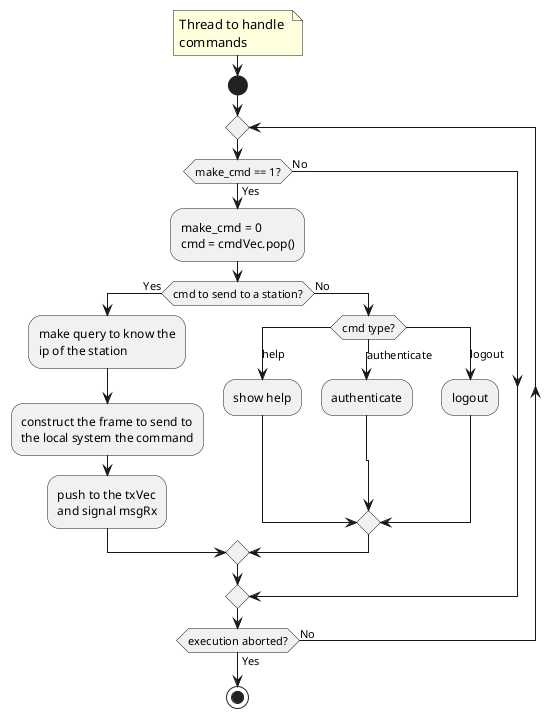 @startuml
'-----------------------
  note right
    Thread to handle 
    commands
  end note
'-----------------------
start
    repeat
        if(make_cmd == 1?) then (Yes)
            :make_cmd = 0
            cmd = cmdVec.pop();
            if(cmd to send to a station?) then (Yes)
                :make query to know the 
                ip of the station;
                :construct the frame to send to
                the local system the command;
                :push to the txVec 
                and signal msgRx;
            else (No)
                switch (cmd type?)
                    case (help)
                        :show help;
                    case (authenticate)
                        :authenticate;
                    case (logout)
                        :logout;
                endswitch
            endif
        else (No)
        endif
    repeat while(execution aborted?) is (No) not (Yes)
    stop
'-----------------------
@enduml